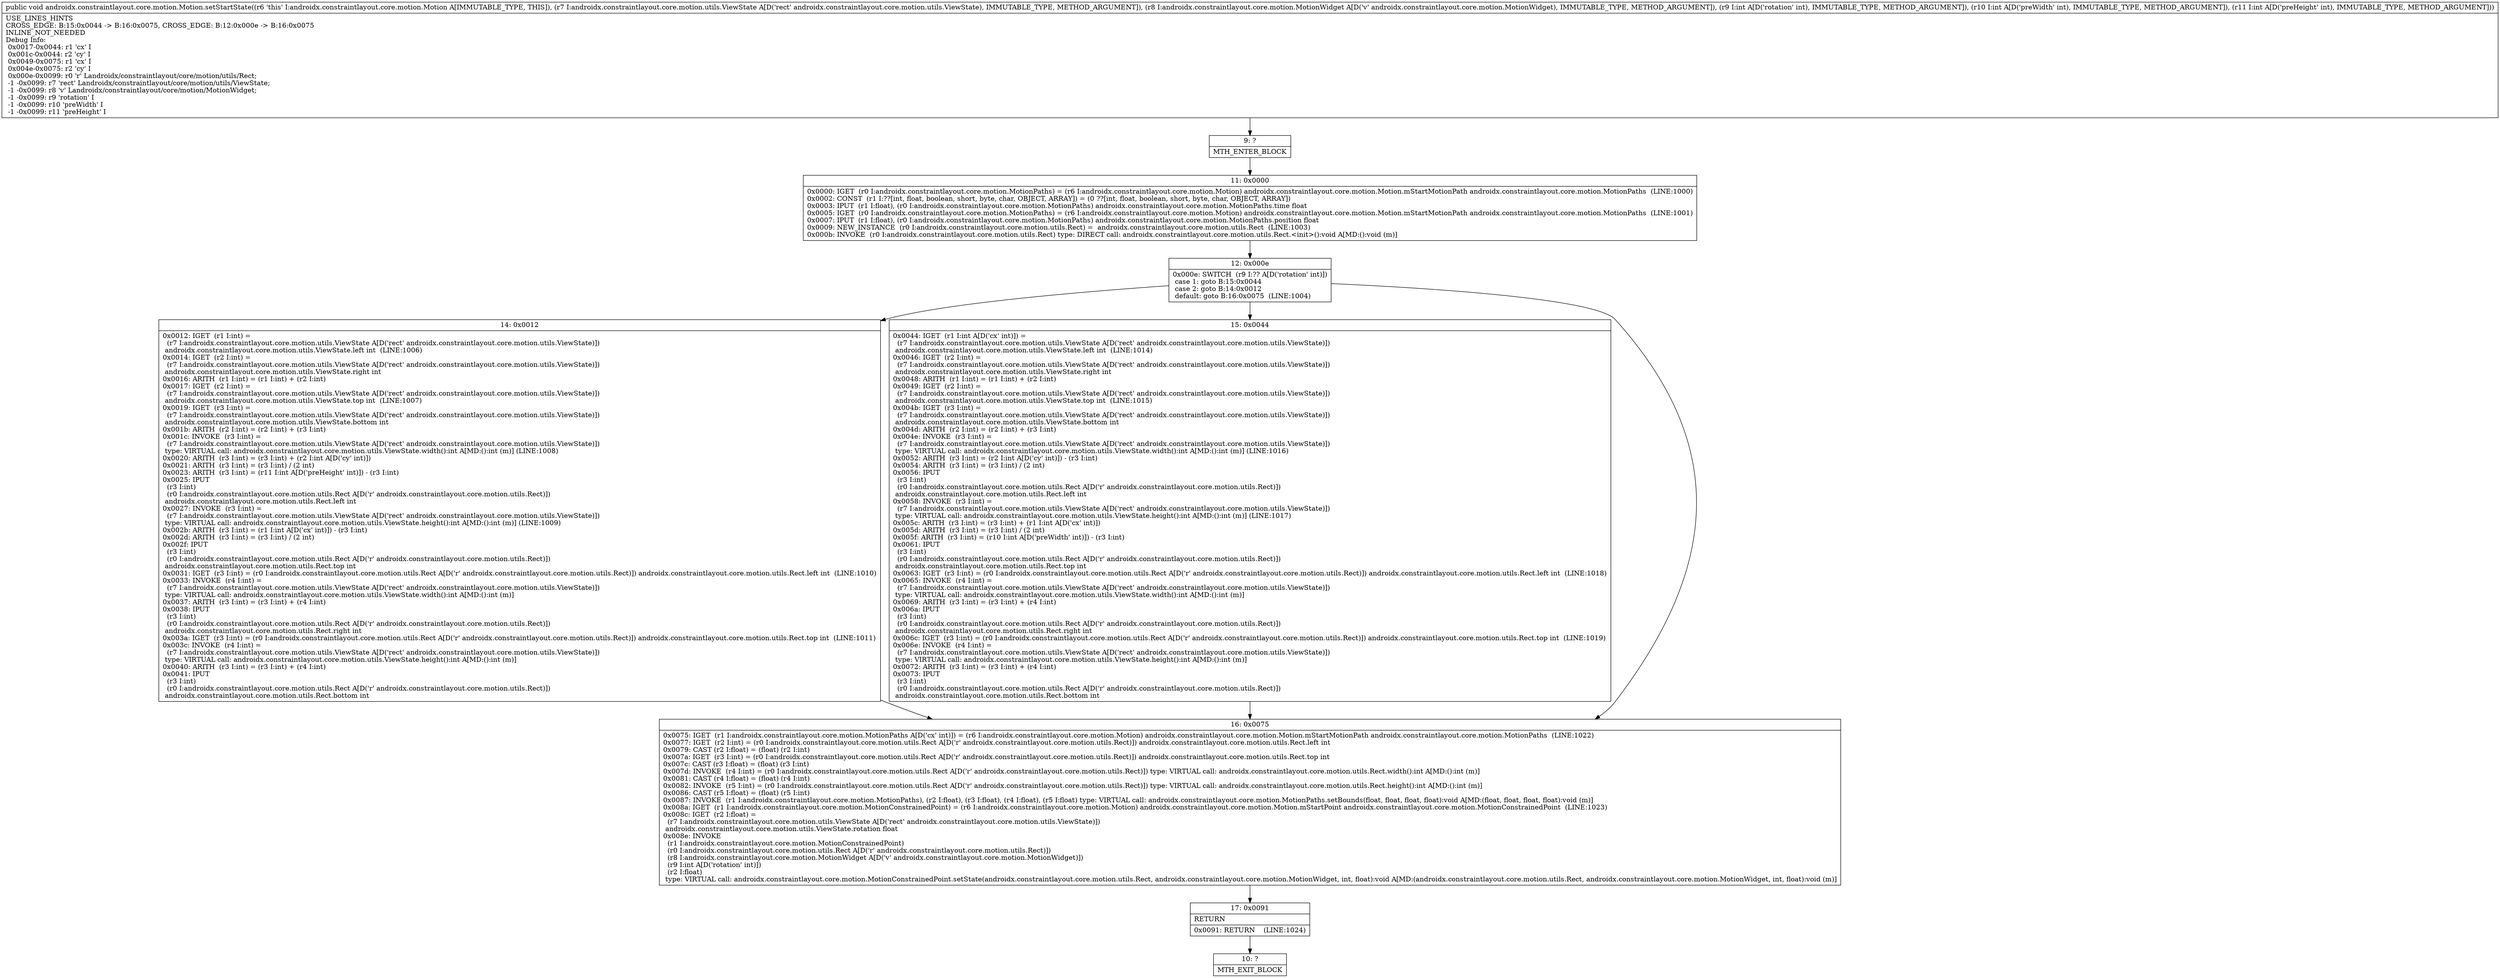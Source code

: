 digraph "CFG forandroidx.constraintlayout.core.motion.Motion.setStartState(Landroidx\/constraintlayout\/core\/motion\/utils\/ViewState;Landroidx\/constraintlayout\/core\/motion\/MotionWidget;III)V" {
Node_9 [shape=record,label="{9\:\ ?|MTH_ENTER_BLOCK\l}"];
Node_11 [shape=record,label="{11\:\ 0x0000|0x0000: IGET  (r0 I:androidx.constraintlayout.core.motion.MotionPaths) = (r6 I:androidx.constraintlayout.core.motion.Motion) androidx.constraintlayout.core.motion.Motion.mStartMotionPath androidx.constraintlayout.core.motion.MotionPaths  (LINE:1000)\l0x0002: CONST  (r1 I:??[int, float, boolean, short, byte, char, OBJECT, ARRAY]) = (0 ??[int, float, boolean, short, byte, char, OBJECT, ARRAY]) \l0x0003: IPUT  (r1 I:float), (r0 I:androidx.constraintlayout.core.motion.MotionPaths) androidx.constraintlayout.core.motion.MotionPaths.time float \l0x0005: IGET  (r0 I:androidx.constraintlayout.core.motion.MotionPaths) = (r6 I:androidx.constraintlayout.core.motion.Motion) androidx.constraintlayout.core.motion.Motion.mStartMotionPath androidx.constraintlayout.core.motion.MotionPaths  (LINE:1001)\l0x0007: IPUT  (r1 I:float), (r0 I:androidx.constraintlayout.core.motion.MotionPaths) androidx.constraintlayout.core.motion.MotionPaths.position float \l0x0009: NEW_INSTANCE  (r0 I:androidx.constraintlayout.core.motion.utils.Rect) =  androidx.constraintlayout.core.motion.utils.Rect  (LINE:1003)\l0x000b: INVOKE  (r0 I:androidx.constraintlayout.core.motion.utils.Rect) type: DIRECT call: androidx.constraintlayout.core.motion.utils.Rect.\<init\>():void A[MD:():void (m)]\l}"];
Node_12 [shape=record,label="{12\:\ 0x000e|0x000e: SWITCH  (r9 I:?? A[D('rotation' int)])\l case 1: goto B:15:0x0044\l case 2: goto B:14:0x0012\l default: goto B:16:0x0075  (LINE:1004)\l}"];
Node_14 [shape=record,label="{14\:\ 0x0012|0x0012: IGET  (r1 I:int) = \l  (r7 I:androidx.constraintlayout.core.motion.utils.ViewState A[D('rect' androidx.constraintlayout.core.motion.utils.ViewState)])\l androidx.constraintlayout.core.motion.utils.ViewState.left int  (LINE:1006)\l0x0014: IGET  (r2 I:int) = \l  (r7 I:androidx.constraintlayout.core.motion.utils.ViewState A[D('rect' androidx.constraintlayout.core.motion.utils.ViewState)])\l androidx.constraintlayout.core.motion.utils.ViewState.right int \l0x0016: ARITH  (r1 I:int) = (r1 I:int) + (r2 I:int) \l0x0017: IGET  (r2 I:int) = \l  (r7 I:androidx.constraintlayout.core.motion.utils.ViewState A[D('rect' androidx.constraintlayout.core.motion.utils.ViewState)])\l androidx.constraintlayout.core.motion.utils.ViewState.top int  (LINE:1007)\l0x0019: IGET  (r3 I:int) = \l  (r7 I:androidx.constraintlayout.core.motion.utils.ViewState A[D('rect' androidx.constraintlayout.core.motion.utils.ViewState)])\l androidx.constraintlayout.core.motion.utils.ViewState.bottom int \l0x001b: ARITH  (r2 I:int) = (r2 I:int) + (r3 I:int) \l0x001c: INVOKE  (r3 I:int) = \l  (r7 I:androidx.constraintlayout.core.motion.utils.ViewState A[D('rect' androidx.constraintlayout.core.motion.utils.ViewState)])\l type: VIRTUAL call: androidx.constraintlayout.core.motion.utils.ViewState.width():int A[MD:():int (m)] (LINE:1008)\l0x0020: ARITH  (r3 I:int) = (r3 I:int) + (r2 I:int A[D('cy' int)]) \l0x0021: ARITH  (r3 I:int) = (r3 I:int) \/ (2 int) \l0x0023: ARITH  (r3 I:int) = (r11 I:int A[D('preHeight' int)]) \- (r3 I:int) \l0x0025: IPUT  \l  (r3 I:int)\l  (r0 I:androidx.constraintlayout.core.motion.utils.Rect A[D('r' androidx.constraintlayout.core.motion.utils.Rect)])\l androidx.constraintlayout.core.motion.utils.Rect.left int \l0x0027: INVOKE  (r3 I:int) = \l  (r7 I:androidx.constraintlayout.core.motion.utils.ViewState A[D('rect' androidx.constraintlayout.core.motion.utils.ViewState)])\l type: VIRTUAL call: androidx.constraintlayout.core.motion.utils.ViewState.height():int A[MD:():int (m)] (LINE:1009)\l0x002b: ARITH  (r3 I:int) = (r1 I:int A[D('cx' int)]) \- (r3 I:int) \l0x002d: ARITH  (r3 I:int) = (r3 I:int) \/ (2 int) \l0x002f: IPUT  \l  (r3 I:int)\l  (r0 I:androidx.constraintlayout.core.motion.utils.Rect A[D('r' androidx.constraintlayout.core.motion.utils.Rect)])\l androidx.constraintlayout.core.motion.utils.Rect.top int \l0x0031: IGET  (r3 I:int) = (r0 I:androidx.constraintlayout.core.motion.utils.Rect A[D('r' androidx.constraintlayout.core.motion.utils.Rect)]) androidx.constraintlayout.core.motion.utils.Rect.left int  (LINE:1010)\l0x0033: INVOKE  (r4 I:int) = \l  (r7 I:androidx.constraintlayout.core.motion.utils.ViewState A[D('rect' androidx.constraintlayout.core.motion.utils.ViewState)])\l type: VIRTUAL call: androidx.constraintlayout.core.motion.utils.ViewState.width():int A[MD:():int (m)]\l0x0037: ARITH  (r3 I:int) = (r3 I:int) + (r4 I:int) \l0x0038: IPUT  \l  (r3 I:int)\l  (r0 I:androidx.constraintlayout.core.motion.utils.Rect A[D('r' androidx.constraintlayout.core.motion.utils.Rect)])\l androidx.constraintlayout.core.motion.utils.Rect.right int \l0x003a: IGET  (r3 I:int) = (r0 I:androidx.constraintlayout.core.motion.utils.Rect A[D('r' androidx.constraintlayout.core.motion.utils.Rect)]) androidx.constraintlayout.core.motion.utils.Rect.top int  (LINE:1011)\l0x003c: INVOKE  (r4 I:int) = \l  (r7 I:androidx.constraintlayout.core.motion.utils.ViewState A[D('rect' androidx.constraintlayout.core.motion.utils.ViewState)])\l type: VIRTUAL call: androidx.constraintlayout.core.motion.utils.ViewState.height():int A[MD:():int (m)]\l0x0040: ARITH  (r3 I:int) = (r3 I:int) + (r4 I:int) \l0x0041: IPUT  \l  (r3 I:int)\l  (r0 I:androidx.constraintlayout.core.motion.utils.Rect A[D('r' androidx.constraintlayout.core.motion.utils.Rect)])\l androidx.constraintlayout.core.motion.utils.Rect.bottom int \l}"];
Node_15 [shape=record,label="{15\:\ 0x0044|0x0044: IGET  (r1 I:int A[D('cx' int)]) = \l  (r7 I:androidx.constraintlayout.core.motion.utils.ViewState A[D('rect' androidx.constraintlayout.core.motion.utils.ViewState)])\l androidx.constraintlayout.core.motion.utils.ViewState.left int  (LINE:1014)\l0x0046: IGET  (r2 I:int) = \l  (r7 I:androidx.constraintlayout.core.motion.utils.ViewState A[D('rect' androidx.constraintlayout.core.motion.utils.ViewState)])\l androidx.constraintlayout.core.motion.utils.ViewState.right int \l0x0048: ARITH  (r1 I:int) = (r1 I:int) + (r2 I:int) \l0x0049: IGET  (r2 I:int) = \l  (r7 I:androidx.constraintlayout.core.motion.utils.ViewState A[D('rect' androidx.constraintlayout.core.motion.utils.ViewState)])\l androidx.constraintlayout.core.motion.utils.ViewState.top int  (LINE:1015)\l0x004b: IGET  (r3 I:int) = \l  (r7 I:androidx.constraintlayout.core.motion.utils.ViewState A[D('rect' androidx.constraintlayout.core.motion.utils.ViewState)])\l androidx.constraintlayout.core.motion.utils.ViewState.bottom int \l0x004d: ARITH  (r2 I:int) = (r2 I:int) + (r3 I:int) \l0x004e: INVOKE  (r3 I:int) = \l  (r7 I:androidx.constraintlayout.core.motion.utils.ViewState A[D('rect' androidx.constraintlayout.core.motion.utils.ViewState)])\l type: VIRTUAL call: androidx.constraintlayout.core.motion.utils.ViewState.width():int A[MD:():int (m)] (LINE:1016)\l0x0052: ARITH  (r3 I:int) = (r2 I:int A[D('cy' int)]) \- (r3 I:int) \l0x0054: ARITH  (r3 I:int) = (r3 I:int) \/ (2 int) \l0x0056: IPUT  \l  (r3 I:int)\l  (r0 I:androidx.constraintlayout.core.motion.utils.Rect A[D('r' androidx.constraintlayout.core.motion.utils.Rect)])\l androidx.constraintlayout.core.motion.utils.Rect.left int \l0x0058: INVOKE  (r3 I:int) = \l  (r7 I:androidx.constraintlayout.core.motion.utils.ViewState A[D('rect' androidx.constraintlayout.core.motion.utils.ViewState)])\l type: VIRTUAL call: androidx.constraintlayout.core.motion.utils.ViewState.height():int A[MD:():int (m)] (LINE:1017)\l0x005c: ARITH  (r3 I:int) = (r3 I:int) + (r1 I:int A[D('cx' int)]) \l0x005d: ARITH  (r3 I:int) = (r3 I:int) \/ (2 int) \l0x005f: ARITH  (r3 I:int) = (r10 I:int A[D('preWidth' int)]) \- (r3 I:int) \l0x0061: IPUT  \l  (r3 I:int)\l  (r0 I:androidx.constraintlayout.core.motion.utils.Rect A[D('r' androidx.constraintlayout.core.motion.utils.Rect)])\l androidx.constraintlayout.core.motion.utils.Rect.top int \l0x0063: IGET  (r3 I:int) = (r0 I:androidx.constraintlayout.core.motion.utils.Rect A[D('r' androidx.constraintlayout.core.motion.utils.Rect)]) androidx.constraintlayout.core.motion.utils.Rect.left int  (LINE:1018)\l0x0065: INVOKE  (r4 I:int) = \l  (r7 I:androidx.constraintlayout.core.motion.utils.ViewState A[D('rect' androidx.constraintlayout.core.motion.utils.ViewState)])\l type: VIRTUAL call: androidx.constraintlayout.core.motion.utils.ViewState.width():int A[MD:():int (m)]\l0x0069: ARITH  (r3 I:int) = (r3 I:int) + (r4 I:int) \l0x006a: IPUT  \l  (r3 I:int)\l  (r0 I:androidx.constraintlayout.core.motion.utils.Rect A[D('r' androidx.constraintlayout.core.motion.utils.Rect)])\l androidx.constraintlayout.core.motion.utils.Rect.right int \l0x006c: IGET  (r3 I:int) = (r0 I:androidx.constraintlayout.core.motion.utils.Rect A[D('r' androidx.constraintlayout.core.motion.utils.Rect)]) androidx.constraintlayout.core.motion.utils.Rect.top int  (LINE:1019)\l0x006e: INVOKE  (r4 I:int) = \l  (r7 I:androidx.constraintlayout.core.motion.utils.ViewState A[D('rect' androidx.constraintlayout.core.motion.utils.ViewState)])\l type: VIRTUAL call: androidx.constraintlayout.core.motion.utils.ViewState.height():int A[MD:():int (m)]\l0x0072: ARITH  (r3 I:int) = (r3 I:int) + (r4 I:int) \l0x0073: IPUT  \l  (r3 I:int)\l  (r0 I:androidx.constraintlayout.core.motion.utils.Rect A[D('r' androidx.constraintlayout.core.motion.utils.Rect)])\l androidx.constraintlayout.core.motion.utils.Rect.bottom int \l}"];
Node_16 [shape=record,label="{16\:\ 0x0075|0x0075: IGET  (r1 I:androidx.constraintlayout.core.motion.MotionPaths A[D('cx' int)]) = (r6 I:androidx.constraintlayout.core.motion.Motion) androidx.constraintlayout.core.motion.Motion.mStartMotionPath androidx.constraintlayout.core.motion.MotionPaths  (LINE:1022)\l0x0077: IGET  (r2 I:int) = (r0 I:androidx.constraintlayout.core.motion.utils.Rect A[D('r' androidx.constraintlayout.core.motion.utils.Rect)]) androidx.constraintlayout.core.motion.utils.Rect.left int \l0x0079: CAST (r2 I:float) = (float) (r2 I:int) \l0x007a: IGET  (r3 I:int) = (r0 I:androidx.constraintlayout.core.motion.utils.Rect A[D('r' androidx.constraintlayout.core.motion.utils.Rect)]) androidx.constraintlayout.core.motion.utils.Rect.top int \l0x007c: CAST (r3 I:float) = (float) (r3 I:int) \l0x007d: INVOKE  (r4 I:int) = (r0 I:androidx.constraintlayout.core.motion.utils.Rect A[D('r' androidx.constraintlayout.core.motion.utils.Rect)]) type: VIRTUAL call: androidx.constraintlayout.core.motion.utils.Rect.width():int A[MD:():int (m)]\l0x0081: CAST (r4 I:float) = (float) (r4 I:int) \l0x0082: INVOKE  (r5 I:int) = (r0 I:androidx.constraintlayout.core.motion.utils.Rect A[D('r' androidx.constraintlayout.core.motion.utils.Rect)]) type: VIRTUAL call: androidx.constraintlayout.core.motion.utils.Rect.height():int A[MD:():int (m)]\l0x0086: CAST (r5 I:float) = (float) (r5 I:int) \l0x0087: INVOKE  (r1 I:androidx.constraintlayout.core.motion.MotionPaths), (r2 I:float), (r3 I:float), (r4 I:float), (r5 I:float) type: VIRTUAL call: androidx.constraintlayout.core.motion.MotionPaths.setBounds(float, float, float, float):void A[MD:(float, float, float, float):void (m)]\l0x008a: IGET  (r1 I:androidx.constraintlayout.core.motion.MotionConstrainedPoint) = (r6 I:androidx.constraintlayout.core.motion.Motion) androidx.constraintlayout.core.motion.Motion.mStartPoint androidx.constraintlayout.core.motion.MotionConstrainedPoint  (LINE:1023)\l0x008c: IGET  (r2 I:float) = \l  (r7 I:androidx.constraintlayout.core.motion.utils.ViewState A[D('rect' androidx.constraintlayout.core.motion.utils.ViewState)])\l androidx.constraintlayout.core.motion.utils.ViewState.rotation float \l0x008e: INVOKE  \l  (r1 I:androidx.constraintlayout.core.motion.MotionConstrainedPoint)\l  (r0 I:androidx.constraintlayout.core.motion.utils.Rect A[D('r' androidx.constraintlayout.core.motion.utils.Rect)])\l  (r8 I:androidx.constraintlayout.core.motion.MotionWidget A[D('v' androidx.constraintlayout.core.motion.MotionWidget)])\l  (r9 I:int A[D('rotation' int)])\l  (r2 I:float)\l type: VIRTUAL call: androidx.constraintlayout.core.motion.MotionConstrainedPoint.setState(androidx.constraintlayout.core.motion.utils.Rect, androidx.constraintlayout.core.motion.MotionWidget, int, float):void A[MD:(androidx.constraintlayout.core.motion.utils.Rect, androidx.constraintlayout.core.motion.MotionWidget, int, float):void (m)]\l}"];
Node_17 [shape=record,label="{17\:\ 0x0091|RETURN\l|0x0091: RETURN    (LINE:1024)\l}"];
Node_10 [shape=record,label="{10\:\ ?|MTH_EXIT_BLOCK\l}"];
MethodNode[shape=record,label="{public void androidx.constraintlayout.core.motion.Motion.setStartState((r6 'this' I:androidx.constraintlayout.core.motion.Motion A[IMMUTABLE_TYPE, THIS]), (r7 I:androidx.constraintlayout.core.motion.utils.ViewState A[D('rect' androidx.constraintlayout.core.motion.utils.ViewState), IMMUTABLE_TYPE, METHOD_ARGUMENT]), (r8 I:androidx.constraintlayout.core.motion.MotionWidget A[D('v' androidx.constraintlayout.core.motion.MotionWidget), IMMUTABLE_TYPE, METHOD_ARGUMENT]), (r9 I:int A[D('rotation' int), IMMUTABLE_TYPE, METHOD_ARGUMENT]), (r10 I:int A[D('preWidth' int), IMMUTABLE_TYPE, METHOD_ARGUMENT]), (r11 I:int A[D('preHeight' int), IMMUTABLE_TYPE, METHOD_ARGUMENT]))  | USE_LINES_HINTS\lCROSS_EDGE: B:15:0x0044 \-\> B:16:0x0075, CROSS_EDGE: B:12:0x000e \-\> B:16:0x0075\lINLINE_NOT_NEEDED\lDebug Info:\l  0x0017\-0x0044: r1 'cx' I\l  0x001c\-0x0044: r2 'cy' I\l  0x0049\-0x0075: r1 'cx' I\l  0x004e\-0x0075: r2 'cy' I\l  0x000e\-0x0099: r0 'r' Landroidx\/constraintlayout\/core\/motion\/utils\/Rect;\l  \-1 \-0x0099: r7 'rect' Landroidx\/constraintlayout\/core\/motion\/utils\/ViewState;\l  \-1 \-0x0099: r8 'v' Landroidx\/constraintlayout\/core\/motion\/MotionWidget;\l  \-1 \-0x0099: r9 'rotation' I\l  \-1 \-0x0099: r10 'preWidth' I\l  \-1 \-0x0099: r11 'preHeight' I\l}"];
MethodNode -> Node_9;Node_9 -> Node_11;
Node_11 -> Node_12;
Node_12 -> Node_14;
Node_12 -> Node_15;
Node_12 -> Node_16;
Node_14 -> Node_16;
Node_15 -> Node_16;
Node_16 -> Node_17;
Node_17 -> Node_10;
}


